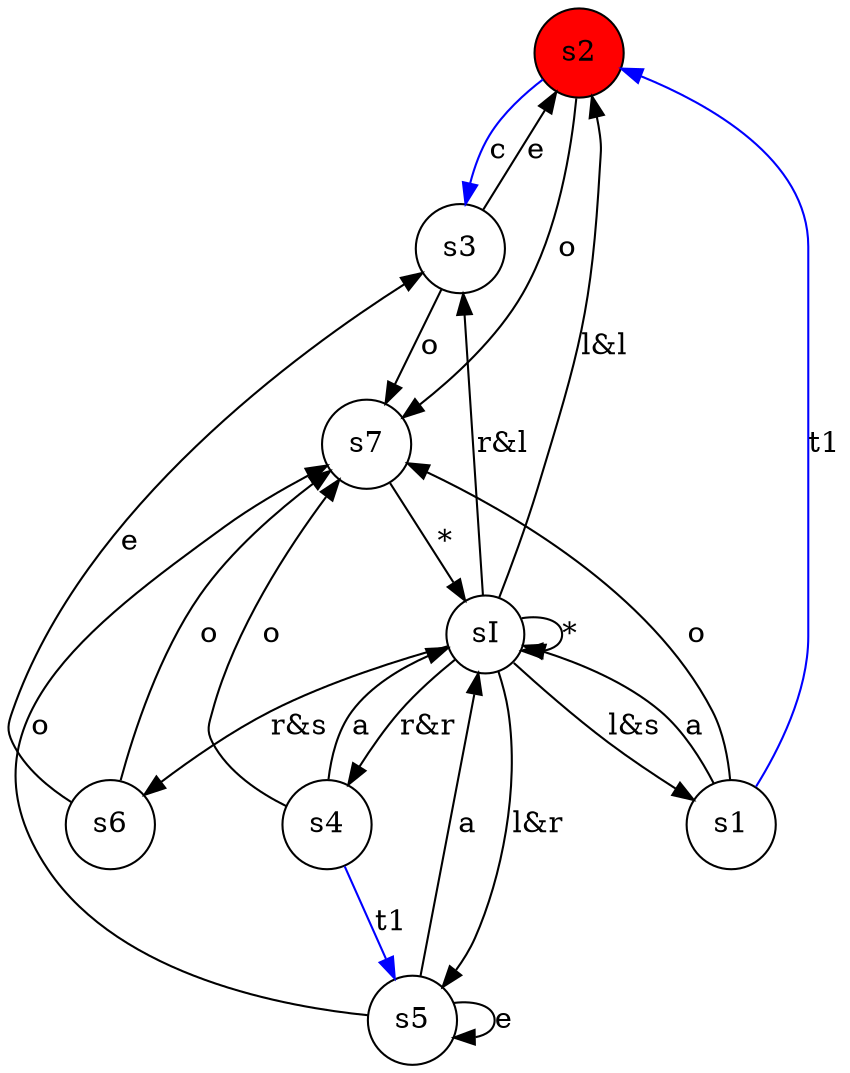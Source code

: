 digraph finite_state_machine {
	node [shape=circle]
	s2 [fillcolor=red style=filled]
	sI -> sI [label="*"]
	sI -> s1 [label="l&s"]
	sI -> s2 [label="l&l"]
	sI -> s3 [label="r&l"]
	sI -> s4 [label="r&r"]
	sI -> s5 [label="l&r"]
	sI -> s6 [label="r&s"]
	s1 -> sI [label=a]
	s1 -> s7 [label=o]
	s2 -> s7 [label=o]
	s3 -> s2 [label=e]
	s3 -> s7 [label=o]
	s4 -> sI [label=a]
	s4 -> s7 [label=o]
	s5 -> sI [label=a]
	s5 -> s5 [label=e]
	s5 -> s7 [label=o]
	s6 -> s3 [label=e]
	s6 -> s7 [label=o]
	s7 -> sI [label="*"]
	s1 -> s2 [label=t1 color=blue]
	s2 -> s3 [label=c color=blue]
	s4 -> s5 [label=t1 color=blue]
}
